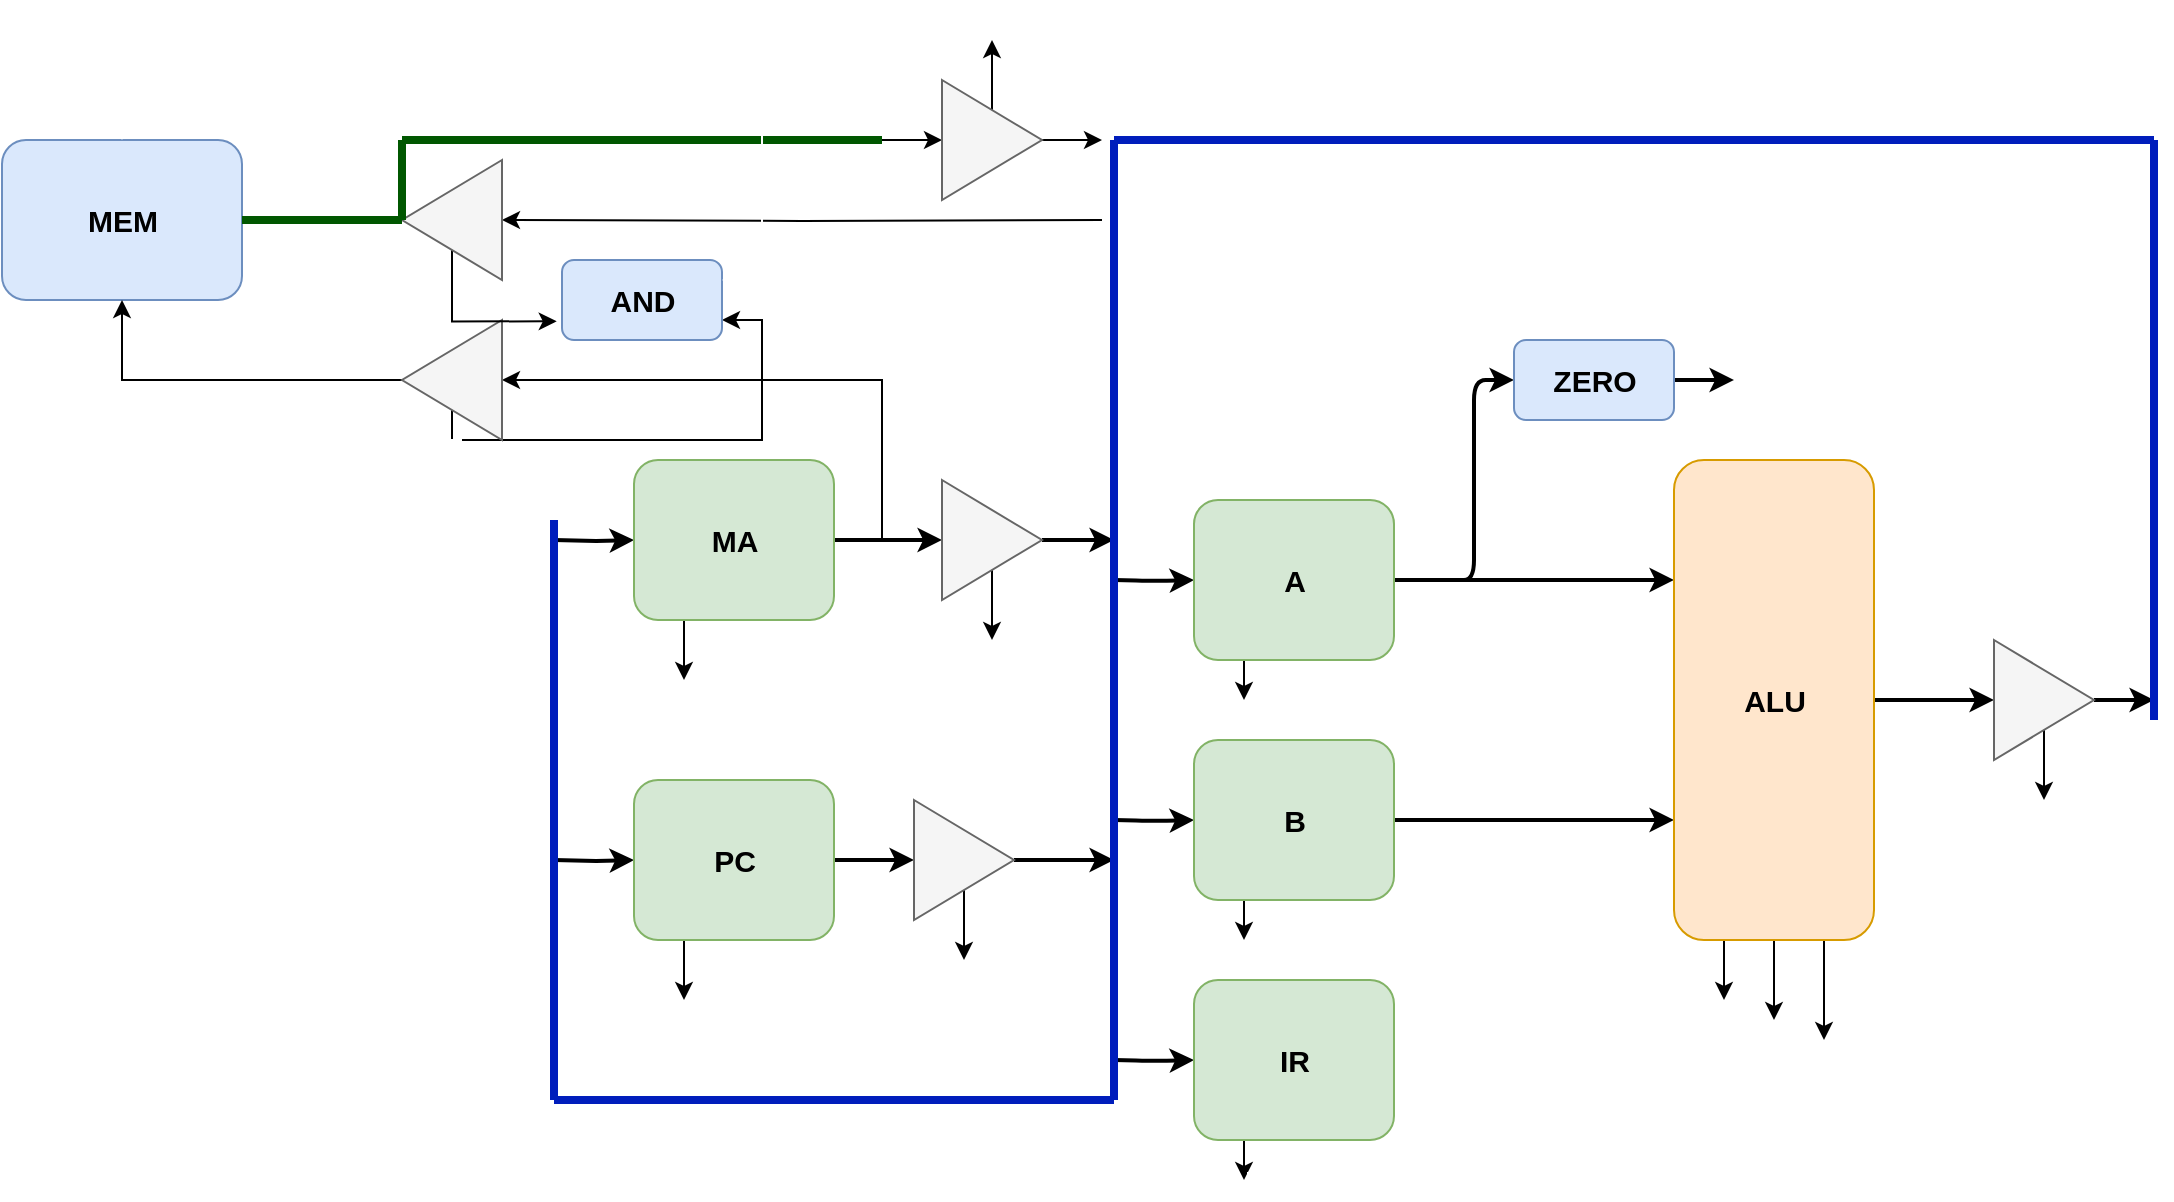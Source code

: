 <mxfile version="15.9.1" type="github"><diagram id="EjO2DtKzpNzTcXIwY52B" name="Page-1"><mxGraphModel dx="2272" dy="801" grid="1" gridSize="10" guides="1" tooltips="1" connect="1" arrows="1" fold="1" page="1" pageScale="1" pageWidth="850" pageHeight="1100" math="0" shadow="0"><root><mxCell id="0"/><mxCell id="1" parent="0"/><mxCell id="ib3r0pUwsfVYXumTdo0j-1" value="" style="rounded=1;whiteSpace=wrap;html=1;fillColor=#dae8fc;strokeColor=#6c8ebf;" parent="1" vertex="1"><mxGeometry x="-200" y="540" width="120" height="80" as="geometry"/></mxCell><mxCell id="ib3r0pUwsfVYXumTdo0j-2" style="edgeStyle=orthogonalEdgeStyle;rounded=0;orthogonalLoop=1;jettySize=auto;html=1;entryX=0;entryY=0.5;entryDx=0;entryDy=0;fontSize=15;fontColor=#000000;strokeWidth=2;" parent="1" source="ib3r0pUwsfVYXumTdo0j-4" target="ib3r0pUwsfVYXumTdo0j-19" edge="1"><mxGeometry relative="1" as="geometry"/></mxCell><mxCell id="ib3r0pUwsfVYXumTdo0j-3" style="edgeStyle=orthogonalEdgeStyle;rounded=0;orthogonalLoop=1;jettySize=auto;html=1;exitX=0;exitY=0.5;exitDx=0;exitDy=0;fontSize=15;fontColor=#000000;strokeColor=default;strokeWidth=2;entryX=0;entryY=0.5;entryDx=0;entryDy=0;" parent="1" target="ib3r0pUwsfVYXumTdo0j-4" edge="1"><mxGeometry relative="1" as="geometry"><mxPoint x="76" y="740" as="sourcePoint"/></mxGeometry></mxCell><mxCell id="ib3r0pUwsfVYXumTdo0j-48" style="edgeStyle=orthogonalEdgeStyle;rounded=0;orthogonalLoop=1;jettySize=auto;html=1;exitX=0.25;exitY=1;exitDx=0;exitDy=0;" parent="1" source="ib3r0pUwsfVYXumTdo0j-4" edge="1"><mxGeometry relative="1" as="geometry"><mxPoint x="141" y="810" as="targetPoint"/></mxGeometry></mxCell><mxCell id="ib3r0pUwsfVYXumTdo0j-4" value="" style="rounded=1;whiteSpace=wrap;html=1;fillColor=#d5e8d4;strokeColor=#82b366;" parent="1" vertex="1"><mxGeometry x="116" y="700" width="100" height="80" as="geometry"/></mxCell><mxCell id="ib3r0pUwsfVYXumTdo0j-5" style="edgeStyle=orthogonalEdgeStyle;rounded=0;orthogonalLoop=1;jettySize=auto;html=1;entryX=0;entryY=0.5;entryDx=0;entryDy=0;fontSize=15;fontColor=#000000;strokeWidth=2;" parent="1" source="ib3r0pUwsfVYXumTdo0j-7" target="ib3r0pUwsfVYXumTdo0j-21" edge="1"><mxGeometry relative="1" as="geometry"/></mxCell><mxCell id="ib3r0pUwsfVYXumTdo0j-6" style="edgeStyle=orthogonalEdgeStyle;rounded=0;orthogonalLoop=1;jettySize=auto;html=1;exitX=0;exitY=0.5;exitDx=0;exitDy=0;fontSize=15;fontColor=#000000;strokeColor=default;strokeWidth=2;entryX=0;entryY=0.5;entryDx=0;entryDy=0;" parent="1" target="ib3r0pUwsfVYXumTdo0j-7" edge="1"><mxGeometry relative="1" as="geometry"><mxPoint x="76" y="900" as="sourcePoint"/></mxGeometry></mxCell><mxCell id="ib3r0pUwsfVYXumTdo0j-49" style="edgeStyle=orthogonalEdgeStyle;rounded=0;orthogonalLoop=1;jettySize=auto;html=1;exitX=0.25;exitY=1;exitDx=0;exitDy=0;" parent="1" source="ib3r0pUwsfVYXumTdo0j-7" edge="1"><mxGeometry relative="1" as="geometry"><mxPoint x="141" y="970" as="targetPoint"/></mxGeometry></mxCell><mxCell id="ib3r0pUwsfVYXumTdo0j-90" style="edgeStyle=orthogonalEdgeStyle;rounded=0;orthogonalLoop=1;jettySize=auto;html=1;exitX=0.75;exitY=1;exitDx=0;exitDy=0;fontColor=#FFFFFF;strokeColor=#FFFFFF;strokeWidth=1;" parent="1" source="ib3r0pUwsfVYXumTdo0j-7" edge="1"><mxGeometry relative="1" as="geometry"><mxPoint x="190.833" y="970" as="targetPoint"/></mxGeometry></mxCell><mxCell id="ib3r0pUwsfVYXumTdo0j-7" value="" style="rounded=1;whiteSpace=wrap;html=1;fillColor=#d5e8d4;strokeColor=#82b366;" parent="1" vertex="1"><mxGeometry x="116" y="860" width="100" height="80" as="geometry"/></mxCell><mxCell id="ib3r0pUwsfVYXumTdo0j-8" style="edgeStyle=orthogonalEdgeStyle;rounded=1;orthogonalLoop=1;jettySize=auto;html=1;entryX=0;entryY=0.25;entryDx=0;entryDy=0;strokeWidth=2;" parent="1" source="ib3r0pUwsfVYXumTdo0j-10" target="ib3r0pUwsfVYXumTdo0j-17" edge="1"><mxGeometry relative="1" as="geometry"/></mxCell><mxCell id="ib3r0pUwsfVYXumTdo0j-9" style="edgeStyle=orthogonalEdgeStyle;rounded=1;orthogonalLoop=1;jettySize=auto;html=1;exitX=0;exitY=0.5;exitDx=0;exitDy=0;fontSize=15;fontColor=#000000;strokeColor=default;strokeWidth=2;entryX=0;entryY=0.5;entryDx=0;entryDy=0;" parent="1" target="ib3r0pUwsfVYXumTdo0j-10" edge="1"><mxGeometry relative="1" as="geometry"><mxPoint x="356" y="760" as="sourcePoint"/></mxGeometry></mxCell><mxCell id="ib3r0pUwsfVYXumTdo0j-51" style="edgeStyle=orthogonalEdgeStyle;rounded=0;orthogonalLoop=1;jettySize=auto;html=1;exitX=0.25;exitY=1;exitDx=0;exitDy=0;" parent="1" source="ib3r0pUwsfVYXumTdo0j-10" edge="1"><mxGeometry relative="1" as="geometry"><mxPoint x="421" y="820" as="targetPoint"/></mxGeometry></mxCell><mxCell id="ib3r0pUwsfVYXumTdo0j-10" value="" style="rounded=1;whiteSpace=wrap;html=1;fillColor=#d5e8d4;strokeColor=#82b366;" parent="1" vertex="1"><mxGeometry x="396" y="720" width="100" height="80" as="geometry"/></mxCell><mxCell id="ib3r0pUwsfVYXumTdo0j-11" style="edgeStyle=orthogonalEdgeStyle;rounded=1;orthogonalLoop=1;jettySize=auto;html=1;entryX=0;entryY=0.75;entryDx=0;entryDy=0;strokeWidth=2;" parent="1" source="ib3r0pUwsfVYXumTdo0j-13" target="ib3r0pUwsfVYXumTdo0j-17" edge="1"><mxGeometry relative="1" as="geometry"/></mxCell><mxCell id="ib3r0pUwsfVYXumTdo0j-12" style="edgeStyle=orthogonalEdgeStyle;rounded=1;orthogonalLoop=1;jettySize=auto;html=1;exitX=0;exitY=0.5;exitDx=0;exitDy=0;fontSize=15;fontColor=#000000;strokeColor=default;strokeWidth=2;entryX=0;entryY=0.5;entryDx=0;entryDy=0;" parent="1" target="ib3r0pUwsfVYXumTdo0j-13" edge="1"><mxGeometry relative="1" as="geometry"><mxPoint x="356" y="880" as="sourcePoint"/></mxGeometry></mxCell><mxCell id="ib3r0pUwsfVYXumTdo0j-52" style="edgeStyle=orthogonalEdgeStyle;rounded=0;orthogonalLoop=1;jettySize=auto;html=1;exitX=0.25;exitY=1;exitDx=0;exitDy=0;" parent="1" source="ib3r0pUwsfVYXumTdo0j-13" edge="1"><mxGeometry relative="1" as="geometry"><mxPoint x="421" y="940" as="targetPoint"/></mxGeometry></mxCell><mxCell id="ib3r0pUwsfVYXumTdo0j-13" value="" style="rounded=1;whiteSpace=wrap;html=1;fillColor=#d5e8d4;strokeColor=#82b366;" parent="1" vertex="1"><mxGeometry x="396" y="840" width="100" height="80" as="geometry"/></mxCell><mxCell id="ib3r0pUwsfVYXumTdo0j-14" style="edgeStyle=orthogonalEdgeStyle;rounded=1;orthogonalLoop=1;jettySize=auto;html=1;exitX=0;exitY=0.5;exitDx=0;exitDy=0;fontSize=15;fontColor=#000000;strokeColor=default;strokeWidth=2;entryX=0;entryY=0.5;entryDx=0;entryDy=0;" parent="1" target="ib3r0pUwsfVYXumTdo0j-15" edge="1"><mxGeometry relative="1" as="geometry"><mxPoint x="356" y="1000" as="sourcePoint"/></mxGeometry></mxCell><mxCell id="ib3r0pUwsfVYXumTdo0j-53" style="edgeStyle=orthogonalEdgeStyle;rounded=0;orthogonalLoop=1;jettySize=auto;html=1;exitX=0.25;exitY=1;exitDx=0;exitDy=0;" parent="1" source="ib3r0pUwsfVYXumTdo0j-15" edge="1"><mxGeometry relative="1" as="geometry"><mxPoint x="421" y="1060" as="targetPoint"/></mxGeometry></mxCell><mxCell id="ib3r0pUwsfVYXumTdo0j-15" value="" style="rounded=1;whiteSpace=wrap;html=1;fillColor=#d5e8d4;strokeColor=#82b366;" parent="1" vertex="1"><mxGeometry x="396" y="960" width="100" height="80" as="geometry"/></mxCell><mxCell id="ib3r0pUwsfVYXumTdo0j-16" style="edgeStyle=orthogonalEdgeStyle;rounded=0;orthogonalLoop=1;jettySize=auto;html=1;entryX=0;entryY=0.5;entryDx=0;entryDy=0;fontSize=15;fontColor=#000000;strokeWidth=2;" parent="1" source="ib3r0pUwsfVYXumTdo0j-17" target="ib3r0pUwsfVYXumTdo0j-30" edge="1"><mxGeometry relative="1" as="geometry"/></mxCell><mxCell id="ib3r0pUwsfVYXumTdo0j-41" style="edgeStyle=orthogonalEdgeStyle;rounded=0;orthogonalLoop=1;jettySize=auto;html=1;exitX=0.25;exitY=1;exitDx=0;exitDy=0;" parent="1" source="ib3r0pUwsfVYXumTdo0j-17" edge="1"><mxGeometry relative="1" as="geometry"><mxPoint x="661" y="970" as="targetPoint"/></mxGeometry></mxCell><mxCell id="ib3r0pUwsfVYXumTdo0j-42" style="edgeStyle=orthogonalEdgeStyle;rounded=0;orthogonalLoop=1;jettySize=auto;html=1;exitX=0.5;exitY=1;exitDx=0;exitDy=0;" parent="1" source="ib3r0pUwsfVYXumTdo0j-17" edge="1"><mxGeometry relative="1" as="geometry"><mxPoint x="686" y="980" as="targetPoint"/></mxGeometry></mxCell><mxCell id="ib3r0pUwsfVYXumTdo0j-43" style="edgeStyle=orthogonalEdgeStyle;rounded=0;orthogonalLoop=1;jettySize=auto;html=1;exitX=0.75;exitY=1;exitDx=0;exitDy=0;" parent="1" source="ib3r0pUwsfVYXumTdo0j-17" edge="1"><mxGeometry relative="1" as="geometry"><mxPoint x="711" y="990" as="targetPoint"/></mxGeometry></mxCell><mxCell id="ib3r0pUwsfVYXumTdo0j-17" value="" style="rounded=1;whiteSpace=wrap;html=1;fillColor=#ffe6cc;strokeColor=#d79b00;" parent="1" vertex="1"><mxGeometry x="636" y="700" width="100" height="240" as="geometry"/></mxCell><mxCell id="ib3r0pUwsfVYXumTdo0j-18" style="edgeStyle=orthogonalEdgeStyle;rounded=0;orthogonalLoop=1;jettySize=auto;html=1;exitX=1;exitY=0.5;exitDx=0;exitDy=0;fontSize=15;fontColor=#000000;strokeColor=default;strokeWidth=2;" parent="1" source="ib3r0pUwsfVYXumTdo0j-19" edge="1"><mxGeometry relative="1" as="geometry"><mxPoint x="356" y="740" as="targetPoint"/></mxGeometry></mxCell><mxCell id="ib3r0pUwsfVYXumTdo0j-47" style="edgeStyle=orthogonalEdgeStyle;rounded=0;orthogonalLoop=1;jettySize=auto;html=1;exitX=0.5;exitY=1;exitDx=0;exitDy=0;" parent="1" source="ib3r0pUwsfVYXumTdo0j-19" edge="1"><mxGeometry relative="1" as="geometry"><mxPoint x="295" y="790" as="targetPoint"/></mxGeometry></mxCell><mxCell id="ib3r0pUwsfVYXumTdo0j-19" value="" style="triangle;whiteSpace=wrap;html=1;fillColor=#f5f5f5;fontColor=#333333;strokeColor=#666666;" parent="1" vertex="1"><mxGeometry x="270" y="710" width="50" height="60" as="geometry"/></mxCell><mxCell id="ib3r0pUwsfVYXumTdo0j-20" style="edgeStyle=orthogonalEdgeStyle;rounded=0;orthogonalLoop=1;jettySize=auto;html=1;fontSize=15;fontColor=#000000;strokeColor=default;strokeWidth=2;" parent="1" source="ib3r0pUwsfVYXumTdo0j-21" edge="1"><mxGeometry relative="1" as="geometry"><mxPoint x="356" y="900" as="targetPoint"/></mxGeometry></mxCell><mxCell id="ib3r0pUwsfVYXumTdo0j-50" style="edgeStyle=orthogonalEdgeStyle;rounded=0;orthogonalLoop=1;jettySize=auto;html=1;exitX=0.5;exitY=1;exitDx=0;exitDy=0;" parent="1" source="ib3r0pUwsfVYXumTdo0j-21" edge="1"><mxGeometry relative="1" as="geometry"><mxPoint x="281" y="950" as="targetPoint"/></mxGeometry></mxCell><mxCell id="ib3r0pUwsfVYXumTdo0j-21" value="" style="triangle;whiteSpace=wrap;html=1;fillColor=#f5f5f5;fontColor=#333333;strokeColor=#666666;" parent="1" vertex="1"><mxGeometry x="256" y="870" width="50" height="60" as="geometry"/></mxCell><mxCell id="ib3r0pUwsfVYXumTdo0j-22" value="MA" style="text;html=1;resizable=0;autosize=1;align=center;verticalAlign=middle;points=[];fillColor=none;strokeColor=none;rounded=0;fontColor=#000000;fontStyle=1;fontSize=15;" parent="1" vertex="1"><mxGeometry x="146" y="730" width="40" height="20" as="geometry"/></mxCell><mxCell id="ib3r0pUwsfVYXumTdo0j-23" value="PC&lt;span style=&quot;color: rgba(0 , 0 , 0 , 0) ; font-family: monospace ; font-size: 0px ; font-weight: 400&quot;&gt;%3CmxGraphModel%3E%3Croot%3E%3CmxCell%20id%3D%220%22%2F%3E%3CmxCell%20id%3D%221%22%20parent%3D%220%22%2F%3E%3CmxCell%20id%3D%222%22%20value%3D%22MA%22%20style%3D%22text%3Bhtml%3D1%3Bresizable%3D0%3Bautosize%3D1%3Balign%3Dcenter%3BverticalAlign%3Dmiddle%3Bpoints%3D%5B%5D%3BfillColor%3Dnone%3BstrokeColor%3Dnone%3Brounded%3D0%3BfontColor%3D%23000000%3BfontStyle%3D1%3BfontSize%3D15%3B%22%20vertex%3D%221%22%20parent%3D%221%22%3E%3CmxGeometry%20x%3D%22270%22%20y%3D%22430%22%20width%3D%2240%22%20height%3D%2220%22%20as%3D%22geometry%22%2F%3E%3C%2FmxCell%3E%3C%2Froot%3E%3C%2FmxGraphModel%3E&lt;/span&gt;" style="text;html=1;resizable=0;autosize=1;align=center;verticalAlign=middle;points=[];fillColor=none;strokeColor=none;rounded=0;fontColor=#000000;fontStyle=1;fontSize=15;" parent="1" vertex="1"><mxGeometry x="146" y="885" width="40" height="30" as="geometry"/></mxCell><mxCell id="ib3r0pUwsfVYXumTdo0j-24" value="A" style="text;html=1;resizable=0;autosize=1;align=center;verticalAlign=middle;points=[];fillColor=none;strokeColor=none;rounded=0;fontColor=#000000;fontStyle=1;fontSize=15;" parent="1" vertex="1"><mxGeometry x="431" y="750" width="30" height="20" as="geometry"/></mxCell><mxCell id="ib3r0pUwsfVYXumTdo0j-25" value="B" style="text;html=1;resizable=0;autosize=1;align=center;verticalAlign=middle;points=[];fillColor=none;strokeColor=none;rounded=0;fontColor=#000000;fontStyle=1;fontSize=15;" parent="1" vertex="1"><mxGeometry x="431" y="870" width="30" height="20" as="geometry"/></mxCell><mxCell id="ib3r0pUwsfVYXumTdo0j-26" value="IR" style="text;html=1;resizable=0;autosize=1;align=center;verticalAlign=middle;points=[];fillColor=none;strokeColor=none;rounded=0;fontColor=#000000;fontStyle=1;fontSize=15;" parent="1" vertex="1"><mxGeometry x="431" y="990" width="30" height="20" as="geometry"/></mxCell><mxCell id="ib3r0pUwsfVYXumTdo0j-27" value="ALU" style="text;html=1;resizable=0;autosize=1;align=center;verticalAlign=middle;points=[];fillColor=none;strokeColor=none;rounded=0;fontColor=#000000;fontStyle=1;fontSize=15;" parent="1" vertex="1"><mxGeometry x="661" y="810" width="50" height="20" as="geometry"/></mxCell><mxCell id="ib3r0pUwsfVYXumTdo0j-28" value="MEM" style="text;html=1;resizable=0;autosize=1;align=center;verticalAlign=middle;points=[];fillColor=none;strokeColor=none;rounded=0;fontColor=#000000;fontStyle=1;fontSize=15;" parent="1" vertex="1"><mxGeometry x="-165" y="570" width="50" height="20" as="geometry"/></mxCell><mxCell id="ib3r0pUwsfVYXumTdo0j-29" style="edgeStyle=orthogonalEdgeStyle;rounded=1;orthogonalLoop=1;jettySize=auto;html=1;exitX=1;exitY=0.5;exitDx=0;exitDy=0;fontSize=15;fontColor=#000000;strokeColor=default;strokeWidth=2;" parent="1" source="ib3r0pUwsfVYXumTdo0j-30" edge="1"><mxGeometry relative="1" as="geometry"><mxPoint x="876" y="820" as="targetPoint"/></mxGeometry></mxCell><mxCell id="ib3r0pUwsfVYXumTdo0j-40" style="edgeStyle=orthogonalEdgeStyle;rounded=0;orthogonalLoop=1;jettySize=auto;html=1;exitX=0.5;exitY=1;exitDx=0;exitDy=0;" parent="1" source="ib3r0pUwsfVYXumTdo0j-30" edge="1"><mxGeometry relative="1" as="geometry"><mxPoint x="821" y="870" as="targetPoint"/></mxGeometry></mxCell><mxCell id="ib3r0pUwsfVYXumTdo0j-30" value="" style="triangle;whiteSpace=wrap;html=1;fillColor=#f5f5f5;fontColor=#333333;strokeColor=#666666;" parent="1" vertex="1"><mxGeometry x="796" y="790" width="50" height="60" as="geometry"/></mxCell><mxCell id="ib3r0pUwsfVYXumTdo0j-31" value="" style="endArrow=none;html=1;rounded=0;fontSize=15;fontColor=#000000;strokeColor=#001DBC;strokeWidth=4;fillColor=#0050ef;" parent="1" edge="1"><mxGeometry width="50" height="50" relative="1" as="geometry"><mxPoint x="876" y="830" as="sourcePoint"/><mxPoint x="876" y="540" as="targetPoint"/></mxGeometry></mxCell><mxCell id="ib3r0pUwsfVYXumTdo0j-32" value="" style="endArrow=none;html=1;rounded=0;fontSize=15;fontColor=#000000;strokeColor=#001DBC;strokeWidth=4;fillColor=#0050ef;" parent="1" edge="1"><mxGeometry width="50" height="50" relative="1" as="geometry"><mxPoint x="876" y="540" as="sourcePoint"/><mxPoint x="356" y="540" as="targetPoint"/></mxGeometry></mxCell><mxCell id="ib3r0pUwsfVYXumTdo0j-33" value="" style="endArrow=none;html=1;rounded=0;fontSize=15;fontColor=#000000;strokeColor=#001DBC;strokeWidth=4;fillColor=#0050ef;" parent="1" edge="1"><mxGeometry width="50" height="50" relative="1" as="geometry"><mxPoint x="356" y="1020" as="sourcePoint"/><mxPoint x="356" y="540" as="targetPoint"/></mxGeometry></mxCell><mxCell id="ib3r0pUwsfVYXumTdo0j-34" value="" style="endArrow=none;html=1;rounded=0;fontSize=15;fontColor=#000000;strokeColor=#001DBC;strokeWidth=4;fillColor=#0050ef;" parent="1" edge="1"><mxGeometry width="50" height="50" relative="1" as="geometry"><mxPoint x="356" y="1020" as="sourcePoint"/><mxPoint x="76" y="1020" as="targetPoint"/></mxGeometry></mxCell><mxCell id="ib3r0pUwsfVYXumTdo0j-35" value="" style="endArrow=none;html=1;rounded=0;fontSize=15;fontColor=#000000;strokeColor=#001DBC;strokeWidth=4;fillColor=#0050ef;" parent="1" edge="1"><mxGeometry width="50" height="50" relative="1" as="geometry"><mxPoint x="76" y="1020" as="sourcePoint"/><mxPoint x="76" y="730" as="targetPoint"/></mxGeometry></mxCell><mxCell id="ib3r0pUwsfVYXumTdo0j-36" style="edgeStyle=orthogonalEdgeStyle;rounded=1;orthogonalLoop=1;jettySize=auto;html=1;fontSize=15;fontColor=#000000;strokeColor=default;strokeWidth=2;" parent="1" target="ib3r0pUwsfVYXumTdo0j-38" edge="1"><mxGeometry relative="1" as="geometry"><mxPoint x="526" y="760" as="sourcePoint"/><Array as="points"><mxPoint x="536" y="760"/><mxPoint x="536" y="660"/></Array></mxGeometry></mxCell><mxCell id="ib3r0pUwsfVYXumTdo0j-37" style="edgeStyle=orthogonalEdgeStyle;rounded=1;orthogonalLoop=1;jettySize=auto;html=1;fontSize=15;fontColor=#000000;strokeColor=default;strokeWidth=2;" parent="1" source="ib3r0pUwsfVYXumTdo0j-38" edge="1"><mxGeometry relative="1" as="geometry"><mxPoint x="666" y="660" as="targetPoint"/></mxGeometry></mxCell><mxCell id="ib3r0pUwsfVYXumTdo0j-38" value="" style="rounded=1;whiteSpace=wrap;html=1;fillColor=#dae8fc;strokeColor=#6c8ebf;" parent="1" vertex="1"><mxGeometry x="556" y="640" width="80" height="40" as="geometry"/></mxCell><mxCell id="ib3r0pUwsfVYXumTdo0j-39" value="ZERO" style="text;html=1;resizable=0;autosize=1;align=center;verticalAlign=middle;points=[];fillColor=none;strokeColor=none;rounded=0;fontColor=#000000;fontStyle=1;fontSize=15;" parent="1" vertex="1"><mxGeometry x="566" y="650" width="60" height="20" as="geometry"/></mxCell><mxCell id="ib3r0pUwsfVYXumTdo0j-68" style="edgeStyle=orthogonalEdgeStyle;rounded=0;orthogonalLoop=1;jettySize=auto;html=1;" parent="1" target="ib3r0pUwsfVYXumTdo0j-46" edge="1"><mxGeometry relative="1" as="geometry"><mxPoint x="240" y="740" as="sourcePoint"/><Array as="points"><mxPoint x="240" y="660"/></Array></mxGeometry></mxCell><mxCell id="ib3r0pUwsfVYXumTdo0j-69" style="edgeStyle=orthogonalEdgeStyle;rounded=0;orthogonalLoop=1;jettySize=auto;html=1;exitX=0.5;exitY=1;exitDx=0;exitDy=0;entryX=1;entryY=0.75;entryDx=0;entryDy=0;" parent="1" source="ib3r0pUwsfVYXumTdo0j-46" target="ib3r0pUwsfVYXumTdo0j-62" edge="1"><mxGeometry relative="1" as="geometry"><mxPoint x="25" y="700" as="targetPoint"/><Array as="points"><mxPoint x="25" y="690"/><mxPoint x="180" y="690"/><mxPoint x="180" y="630"/></Array></mxGeometry></mxCell><mxCell id="ib3r0pUwsfVYXumTdo0j-70" style="edgeStyle=orthogonalEdgeStyle;rounded=0;orthogonalLoop=1;jettySize=auto;html=1;entryX=0.5;entryY=1;entryDx=0;entryDy=0;" parent="1" source="ib3r0pUwsfVYXumTdo0j-46" target="ib3r0pUwsfVYXumTdo0j-1" edge="1"><mxGeometry relative="1" as="geometry"/></mxCell><mxCell id="ib3r0pUwsfVYXumTdo0j-46" value="" style="triangle;whiteSpace=wrap;html=1;fillColor=#f5f5f5;fontColor=#333333;strokeColor=#666666;flipH=1;" parent="1" vertex="1"><mxGeometry y="630" width="50" height="60" as="geometry"/></mxCell><mxCell id="ib3r0pUwsfVYXumTdo0j-55" style="edgeStyle=orthogonalEdgeStyle;rounded=0;orthogonalLoop=1;jettySize=auto;html=1;" parent="1" source="ib3r0pUwsfVYXumTdo0j-54" edge="1"><mxGeometry relative="1" as="geometry"><mxPoint x="350" y="540" as="targetPoint"/></mxGeometry></mxCell><mxCell id="ib3r0pUwsfVYXumTdo0j-56" style="edgeStyle=orthogonalEdgeStyle;rounded=0;orthogonalLoop=1;jettySize=auto;html=1;exitX=0;exitY=0.5;exitDx=0;exitDy=0;entryX=0;entryY=0.5;entryDx=0;entryDy=0;" parent="1" target="ib3r0pUwsfVYXumTdo0j-54" edge="1"><mxGeometry relative="1" as="geometry"><mxPoint x="240" y="540" as="sourcePoint"/></mxGeometry></mxCell><mxCell id="ib3r0pUwsfVYXumTdo0j-72" style="edgeStyle=orthogonalEdgeStyle;rounded=0;orthogonalLoop=1;jettySize=auto;html=1;exitX=0.5;exitY=0;exitDx=0;exitDy=0;" parent="1" source="ib3r0pUwsfVYXumTdo0j-54" edge="1"><mxGeometry relative="1" as="geometry"><mxPoint x="295" y="490" as="targetPoint"/></mxGeometry></mxCell><mxCell id="ib3r0pUwsfVYXumTdo0j-54" value="" style="triangle;whiteSpace=wrap;html=1;fillColor=#f5f5f5;fontColor=#333333;strokeColor=#666666;" parent="1" vertex="1"><mxGeometry x="270" y="510" width="50" height="60" as="geometry"/></mxCell><mxCell id="ib3r0pUwsfVYXumTdo0j-57" value="" style="endArrow=none;html=1;rounded=0;fontSize=15;fontColor=#000000;strokeColor=#005700;strokeWidth=4;fillColor=#008a00;" parent="1" edge="1"><mxGeometry width="50" height="50" relative="1" as="geometry"><mxPoint x="240" y="540" as="sourcePoint"/><mxPoint y="540" as="targetPoint"/></mxGeometry></mxCell><mxCell id="ib3r0pUwsfVYXumTdo0j-61" style="edgeStyle=orthogonalEdgeStyle;rounded=0;orthogonalLoop=1;jettySize=auto;html=1;exitX=1;exitY=0.5;exitDx=0;exitDy=0;entryX=1;entryY=0.5;entryDx=0;entryDy=0;" parent="1" target="ib3r0pUwsfVYXumTdo0j-58" edge="1"><mxGeometry relative="1" as="geometry"><mxPoint x="350" y="580" as="sourcePoint"/></mxGeometry></mxCell><mxCell id="ib3r0pUwsfVYXumTdo0j-65" style="edgeStyle=orthogonalEdgeStyle;rounded=0;orthogonalLoop=1;jettySize=auto;html=1;entryX=-0.033;entryY=0.767;entryDx=0;entryDy=0;entryPerimeter=0;" parent="1" source="ib3r0pUwsfVYXumTdo0j-58" target="ib3r0pUwsfVYXumTdo0j-62" edge="1"><mxGeometry relative="1" as="geometry"><mxPoint x="110" y="630" as="targetPoint"/><Array as="points"><mxPoint x="25" y="631"/></Array></mxGeometry></mxCell><mxCell id="ib3r0pUwsfVYXumTdo0j-58" value="" style="triangle;whiteSpace=wrap;html=1;fillColor=#f5f5f5;fontColor=#333333;strokeColor=#666666;flipH=1;" parent="1" vertex="1"><mxGeometry y="550" width="50" height="60" as="geometry"/></mxCell><mxCell id="ib3r0pUwsfVYXumTdo0j-59" value="" style="endArrow=none;html=1;rounded=0;fontSize=15;fontColor=#000000;strokeColor=#005700;strokeWidth=4;fillColor=#008a00;" parent="1" edge="1"><mxGeometry width="50" height="50" relative="1" as="geometry"><mxPoint y="580" as="sourcePoint"/><mxPoint y="540" as="targetPoint"/></mxGeometry></mxCell><mxCell id="ib3r0pUwsfVYXumTdo0j-60" value="" style="endArrow=none;html=1;rounded=0;fontSize=15;fontColor=#000000;strokeColor=#005700;strokeWidth=4;fillColor=#008a00;" parent="1" edge="1"><mxGeometry width="50" height="50" relative="1" as="geometry"><mxPoint y="580" as="sourcePoint"/><mxPoint x="-80" y="580" as="targetPoint"/></mxGeometry></mxCell><mxCell id="ib3r0pUwsfVYXumTdo0j-62" value="" style="rounded=1;whiteSpace=wrap;html=1;fillColor=#dae8fc;strokeColor=#6c8ebf;" parent="1" vertex="1"><mxGeometry x="80" y="600" width="80" height="40" as="geometry"/></mxCell><mxCell id="ib3r0pUwsfVYXumTdo0j-67" value="AND" style="text;html=1;resizable=0;autosize=1;align=center;verticalAlign=middle;points=[];fillColor=none;strokeColor=none;rounded=0;fontColor=#000000;fontStyle=1;fontSize=15;" parent="1" vertex="1"><mxGeometry x="95" y="610" width="50" height="20" as="geometry"/></mxCell><mxCell id="ib3r0pUwsfVYXumTdo0j-79" style="edgeStyle=orthogonalEdgeStyle;rounded=0;orthogonalLoop=1;jettySize=auto;html=1;entryX=1;entryY=0.25;entryDx=0;entryDy=0;fontColor=#FFFFFF;strokeColor=#FFFFFF;strokeWidth=1;" parent="1" source="ib3r0pUwsfVYXumTdo0j-73" target="ib3r0pUwsfVYXumTdo0j-62" edge="1"><mxGeometry relative="1" as="geometry"><Array as="points"><mxPoint x="180" y="510"/><mxPoint x="180" y="610"/></Array></mxGeometry></mxCell><mxCell id="ib3r0pUwsfVYXumTdo0j-80" style="edgeStyle=orthogonalEdgeStyle;rounded=0;orthogonalLoop=1;jettySize=auto;html=1;fontColor=#FFFFFF;strokeColor=#FFFFFF;strokeWidth=1;" parent="1" source="ib3r0pUwsfVYXumTdo0j-73" target="ib3r0pUwsfVYXumTdo0j-1" edge="1"><mxGeometry relative="1" as="geometry"/></mxCell><mxCell id="ib3r0pUwsfVYXumTdo0j-73" value="&lt;font color=&quot;#ffffff&quot;&gt;WR&lt;/font&gt;" style="text;html=1;resizable=0;autosize=1;align=center;verticalAlign=middle;points=[];fillColor=none;strokeColor=none;rounded=0;fontColor=#000000;fontStyle=1;fontSize=15;" parent="1" vertex="1"><mxGeometry x="80" y="500" width="40" height="20" as="geometry"/></mxCell><mxCell id="ib3r0pUwsfVYXumTdo0j-74" value="&lt;font color=&quot;#ffffff&quot;&gt;RUN&lt;/font&gt;" style="text;html=1;resizable=0;autosize=1;align=center;verticalAlign=middle;points=[];fillColor=none;strokeColor=none;rounded=0;fontColor=#000000;fontStyle=1;fontSize=15;" parent="1" vertex="1"><mxGeometry x="-50" y="680" width="50" height="20" as="geometry"/></mxCell><mxCell id="ib3r0pUwsfVYXumTdo0j-77" value="" style="endArrow=none;html=1;rounded=0;fontSize=15;fontColor=#000000;strokeColor=#FFFFFF;strokeWidth=1;fillColor=#eeeeee;" parent="1" target="ib3r0pUwsfVYXumTdo0j-74" edge="1"><mxGeometry width="50" height="50" relative="1" as="geometry"><mxPoint x="30" y="690" as="sourcePoint"/><mxPoint y="690" as="targetPoint"/></mxGeometry></mxCell><mxCell id="ib3r0pUwsfVYXumTdo0j-81" value="&lt;font color=&quot;#ffffff&quot;&gt;PCLD&lt;/font&gt;" style="text;html=1;resizable=0;autosize=1;align=center;verticalAlign=middle;points=[];fillColor=none;strokeColor=none;rounded=0;fontColor=#000000;fontStyle=1;fontSize=15;" parent="1" vertex="1"><mxGeometry x="85" y="940" width="60" height="20" as="geometry"/></mxCell><mxCell id="ib3r0pUwsfVYXumTdo0j-82" value="&lt;font color=&quot;#ffffff&quot;&gt;LD-MA&lt;/font&gt;" style="text;html=1;resizable=0;autosize=1;align=center;verticalAlign=middle;points=[];fillColor=none;strokeColor=none;rounded=0;fontColor=#000000;fontStyle=1;fontSize=15;" parent="1" vertex="1"><mxGeometry x="111" y="810" width="60" height="20" as="geometry"/></mxCell><mxCell id="ib3r0pUwsfVYXumTdo0j-83" value="&lt;font color=&quot;#ffffff&quot;&gt;MA2BUS&lt;/font&gt;" style="text;html=1;resizable=0;autosize=1;align=center;verticalAlign=middle;points=[];fillColor=none;strokeColor=none;rounded=0;fontColor=#000000;fontStyle=1;fontSize=15;" parent="1" vertex="1"><mxGeometry x="255" y="790" width="80" height="20" as="geometry"/></mxCell><mxCell id="ib3r0pUwsfVYXumTdo0j-84" value="&lt;font color=&quot;#ffffff&quot;&gt;PC2BUS&lt;/font&gt;" style="text;html=1;resizable=0;autosize=1;align=center;verticalAlign=middle;points=[];fillColor=none;strokeColor=none;rounded=0;fontColor=#000000;fontStyle=1;fontSize=15;" parent="1" vertex="1"><mxGeometry x="241" y="950" width="80" height="20" as="geometry"/></mxCell><mxCell id="ib3r0pUwsfVYXumTdo0j-85" value="&lt;font color=&quot;#ffffff&quot;&gt;LD-B&lt;/font&gt;" style="text;html=1;resizable=0;autosize=1;align=center;verticalAlign=middle;points=[];fillColor=none;strokeColor=none;rounded=0;fontColor=#000000;fontStyle=1;fontSize=15;" parent="1" vertex="1"><mxGeometry x="416" y="930" width="50" height="20" as="geometry"/></mxCell><mxCell id="ib3r0pUwsfVYXumTdo0j-86" value="&lt;font color=&quot;#ffffff&quot;&gt;LD-A&lt;/font&gt;" style="text;html=1;resizable=0;autosize=1;align=center;verticalAlign=middle;points=[];fillColor=none;strokeColor=none;rounded=0;fontColor=#000000;fontStyle=1;fontSize=15;" parent="1" vertex="1"><mxGeometry x="416" y="810" width="50" height="20" as="geometry"/></mxCell><mxCell id="ib3r0pUwsfVYXumTdo0j-87" value="&lt;font color=&quot;#ffffff&quot;&gt;LD-IR&lt;/font&gt;" style="text;html=1;resizable=0;autosize=1;align=center;verticalAlign=middle;points=[];fillColor=none;strokeColor=none;rounded=0;fontColor=#000000;fontStyle=1;fontSize=15;" parent="1" vertex="1"><mxGeometry x="411" y="1050" width="60" height="20" as="geometry"/></mxCell><mxCell id="ib3r0pUwsfVYXumTdo0j-88" value="&lt;font color=&quot;#ffffff&quot;&gt;ALU2BUS&lt;/font&gt;" style="text;html=1;resizable=0;autosize=1;align=center;verticalAlign=middle;points=[];fillColor=none;strokeColor=none;rounded=0;fontColor=#000000;fontStyle=1;fontSize=15;" parent="1" vertex="1"><mxGeometry x="790" y="865" width="90" height="20" as="geometry"/></mxCell><mxCell id="ib3r0pUwsfVYXumTdo0j-89" value="&lt;font color=&quot;#ffffff&quot;&gt;MEM2BUS&lt;/font&gt;" style="text;html=1;resizable=0;autosize=1;align=center;verticalAlign=middle;points=[];fillColor=none;strokeColor=none;rounded=0;fontColor=#000000;fontStyle=1;fontSize=15;" parent="1" vertex="1"><mxGeometry x="260" y="470" width="90" height="20" as="geometry"/></mxCell><mxCell id="ib3r0pUwsfVYXumTdo0j-91" value="&lt;font color=&quot;#ffffff&quot;&gt;PCG&lt;/font&gt;" style="text;html=1;resizable=0;autosize=1;align=center;verticalAlign=middle;points=[];fillColor=none;strokeColor=none;rounded=0;fontColor=#000000;fontStyle=1;fontSize=15;" parent="1" vertex="1"><mxGeometry x="186" y="940" width="50" height="20" as="geometry"/></mxCell><mxCell id="ib3r0pUwsfVYXumTdo0j-93" style="edgeStyle=orthogonalEdgeStyle;rounded=0;orthogonalLoop=1;jettySize=auto;html=1;fontColor=#FFFFFF;strokeColor=#FFFFFF;strokeWidth=1;" parent="1" source="ib3r0pUwsfVYXumTdo0j-92" edge="1"><mxGeometry relative="1" as="geometry"><mxPoint x="190" y="960" as="targetPoint"/></mxGeometry></mxCell><mxCell id="ib3r0pUwsfVYXumTdo0j-92" value="&lt;font color=&quot;#ffffff&quot;&gt;LD-PC&lt;/font&gt;" style="text;html=1;resizable=0;autosize=1;align=center;verticalAlign=middle;points=[];fillColor=none;strokeColor=none;rounded=0;fontColor=#000000;fontStyle=1;fontSize=15;" parent="1" vertex="1"><mxGeometry x="136" y="990" width="60" height="20" as="geometry"/></mxCell><mxCell id="ib3r0pUwsfVYXumTdo0j-95" style="edgeStyle=orthogonalEdgeStyle;rounded=0;orthogonalLoop=1;jettySize=auto;html=1;entryX=0.097;entryY=1.017;entryDx=0;entryDy=0;entryPerimeter=0;fontColor=#FFFFFF;strokeColor=#FFFFFF;strokeWidth=1;" parent="1" source="ib3r0pUwsfVYXumTdo0j-94" target="ib3r0pUwsfVYXumTdo0j-91" edge="1"><mxGeometry relative="1" as="geometry"/></mxCell><mxCell id="ib3r0pUwsfVYXumTdo0j-94" value="&lt;font color=&quot;#ffffff&quot;&gt;PCINC&lt;/font&gt;" style="text;html=1;resizable=0;autosize=1;align=center;verticalAlign=middle;points=[];fillColor=none;strokeColor=none;rounded=0;fontColor=#000000;fontStyle=1;fontSize=15;" parent="1" vertex="1"><mxGeometry x="195" y="990" width="60" height="20" as="geometry"/></mxCell><mxCell id="HD6ItJ5zEhU177BfeVPF-1" value="&lt;font color=&quot;#ffffff&quot;&gt;S0&lt;/font&gt;&lt;span style=&quot;color: rgba(0 , 0 , 0 , 0) ; font-family: monospace ; font-size: 0px ; font-weight: 400&quot;&gt;%3CmxGraphModel%3E%3Croot%3E%3CmxCell%20id%3D%220%22%2F%3E%3CmxCell%20id%3D%221%22%20parent%3D%220%22%2F%3E%3CmxCell%20id%3D%222%22%20value%3D%22%26lt%3Bfont%20color%3D%26quot%3B%23ffffff%26quot%3B%26gt%3BLD-IR%26lt%3B%2Ffont%26gt%3B%22%20style%3D%22text%3Bhtml%3D1%3Bresizable%3D0%3Bautosize%3D1%3Balign%3Dcenter%3BverticalAlign%3Dmiddle%3Bpoints%3D%5B%5D%3BfillColor%3Dnone%3BstrokeColor%3Dnone%3Brounded%3D0%3BfontColor%3D%23000000%3BfontStyle%3D1%3BfontSize%3D15%3B%22%20vertex%3D%221%22%20parent%3D%221%22%3E%3CmxGeometry%20x%3D%22411%22%20y%3D%221050%22%20width%3D%2260%22%20height%3D%2220%22%20as%3D%22geometry%22%2F%3E%3C%2FmxCell%3E%3C%2Froot%3E%3C%2FmxGraphModel%3E&lt;/span&gt;" style="text;html=1;resizable=0;autosize=1;align=center;verticalAlign=middle;points=[];fillColor=none;strokeColor=none;rounded=0;fontColor=#000000;fontStyle=1;fontSize=15;" parent="1" vertex="1"><mxGeometry x="641" y="960" width="30" height="30" as="geometry"/></mxCell><mxCell id="HD6ItJ5zEhU177BfeVPF-5" value="&lt;font color=&quot;#ffffff&quot;&gt;S1&lt;/font&gt;" style="text;html=1;resizable=0;autosize=1;align=center;verticalAlign=middle;points=[];fillColor=none;strokeColor=none;rounded=0;fontColor=#000000;fontStyle=1;fontSize=15;" parent="1" vertex="1"><mxGeometry x="671" y="975" width="30" height="20" as="geometry"/></mxCell><mxCell id="HD6ItJ5zEhU177BfeVPF-6" value="&lt;font color=&quot;#ffffff&quot;&gt;S2&lt;/font&gt;" style="text;html=1;resizable=0;autosize=1;align=center;verticalAlign=middle;points=[];fillColor=none;strokeColor=none;rounded=0;fontColor=#000000;fontStyle=1;fontSize=15;" parent="1" vertex="1"><mxGeometry x="701" y="985" width="30" height="20" as="geometry"/></mxCell></root></mxGraphModel></diagram></mxfile>